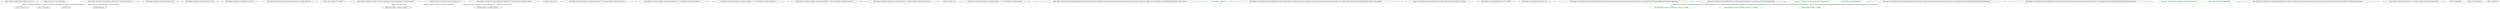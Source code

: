 digraph  {
m0_0 [cluster="Ninject.Activation.InstanceReference.Is<T>()", file="ConstructorSelectionTests.cs", label="Entry Ninject.Activation.InstanceReference.Is<T>()", span="34-34"];
m0_1 [cluster="Ninject.Activation.InstanceReference.Is<T>()", file="ConstructorSelectionTests.cs", label="return Instance is T;", span="36-36"];
m0_2 [cluster="Ninject.Activation.InstanceReference.Is<T>()", file="ConstructorSelectionTests.cs", label="Exit Ninject.Activation.InstanceReference.Is<T>()", span="34-34"];
m0_3 [cluster="Ninject.Activation.InstanceReference.As<T>()", file="ConstructorSelectionTests.cs", label="Entry Ninject.Activation.InstanceReference.As<T>()", span="44-44"];
m0_4 [cluster="Ninject.Activation.InstanceReference.As<T>()", file="ConstructorSelectionTests.cs", label="return (T)Instance;", span="46-46"];
m0_5 [cluster="Ninject.Activation.InstanceReference.As<T>()", file="ConstructorSelectionTests.cs", label="Exit Ninject.Activation.InstanceReference.As<T>()", span="44-44"];
m0_6 [cluster="Ninject.Activation.InstanceReference.IfInstanceIs<T>(System.Action<T>)", file="ConstructorSelectionTests.cs", label="Entry Ninject.Activation.InstanceReference.IfInstanceIs<T>(System.Action<T>)", span="54-54"];
m0_7 [cluster="Ninject.Activation.InstanceReference.IfInstanceIs<T>(System.Action<T>)", file="ConstructorSelectionTests.cs", label="Instance is T", span="56-56"];
m0_8 [cluster="Ninject.Activation.InstanceReference.IfInstanceIs<T>(System.Action<T>)", file="ConstructorSelectionTests.cs", label="action((T)Instance)", span="57-57"];
m0_9 [cluster="Ninject.Activation.InstanceReference.IfInstanceIs<T>(System.Action<T>)", file="ConstructorSelectionTests.cs", label="Exit Ninject.Activation.InstanceReference.IfInstanceIs<T>(System.Action<T>)", span="54-54"];
m0_10 [cluster="System.Action<T>.Invoke(T)", file="ConstructorSelectionTests.cs", label="Entry System.Action<T>.Invoke(T)", span="0-0"];
m0_11 [file="ConstructorSelectionTests.cs", label="Ninject.Activation.InstanceReference", span=""];
m1_5 [cluster="Ninject.Activation.Strategies.ActivationStrategyFor<T>.Deactivate(Ninject.Activation.IContext)", file="ReadOnlyKernel.cs", label="Entry Ninject.Activation.Strategies.ActivationStrategyFor<T>.Deactivate(Ninject.Activation.IContext)", span="12-12"];
m1_6 [cluster="Ninject.Activation.Strategies.ActivationStrategyFor<T>.Deactivate(Ninject.Activation.IContext)", file="ReadOnlyKernel.cs", label="context.Instance is T", span="14-14"];
m1_7 [cluster="Ninject.Activation.Strategies.ActivationStrategyFor<T>.Deactivate(Ninject.Activation.IContext)", file="ReadOnlyKernel.cs", label="Deactivate(context, (T)context.Instance)", span="15-15"];
m1_8 [cluster="Ninject.Activation.Strategies.ActivationStrategyFor<T>.Deactivate(Ninject.Activation.IContext)", file="ReadOnlyKernel.cs", label="Exit Ninject.Activation.Strategies.ActivationStrategyFor<T>.Deactivate(Ninject.Activation.IContext)", span="12-12"];
m1_4 [cluster="Ninject.Activation.Strategies.ActivationStrategyFor<T>.Activate(Ninject.Activation.IContext, T)", file="ReadOnlyKernel.cs", label="Entry Ninject.Activation.Strategies.ActivationStrategyFor<T>.Activate(Ninject.Activation.IContext, T)", span="18-18"];
m1_10 [cluster="Ninject.Activation.Strategies.ActivationStrategyFor<T>.Activate(Ninject.Activation.IContext, T)", file="ReadOnlyKernel.cs", label="Exit Ninject.Activation.Strategies.ActivationStrategyFor<T>.Activate(Ninject.Activation.IContext, T)", span="18-18"];
m1_9 [cluster="Ninject.Activation.Strategies.ActivationStrategyFor<T>.Deactivate(Ninject.Activation.IContext, T)", file="ReadOnlyKernel.cs", label="Entry Ninject.Activation.Strategies.ActivationStrategyFor<T>.Deactivate(Ninject.Activation.IContext, T)", span="19-19"];
m1_11 [cluster="Ninject.Activation.Strategies.ActivationStrategyFor<T>.Deactivate(Ninject.Activation.IContext, T)", file="ReadOnlyKernel.cs", label="Exit Ninject.Activation.Strategies.ActivationStrategyFor<T>.Deactivate(Ninject.Activation.IContext, T)", span="19-19"];
m1_0 [cluster="Ninject.Activation.Strategies.ActivationStrategyFor<T>.Activate(Ninject.Activation.IContext)", file="ReadOnlyKernel.cs", label="Entry Ninject.Activation.Strategies.ActivationStrategyFor<T>.Activate(Ninject.Activation.IContext)", span="6-6"];
m1_1 [cluster="Ninject.Activation.Strategies.ActivationStrategyFor<T>.Activate(Ninject.Activation.IContext)", file="ReadOnlyKernel.cs", label="context.Instance is T", span="8-8"];
m1_2 [cluster="Ninject.Activation.Strategies.ActivationStrategyFor<T>.Activate(Ninject.Activation.IContext)", file="ReadOnlyKernel.cs", label="Activate(context, (T)context.Instance)", span="9-9"];
m1_3 [cluster="Ninject.Activation.Strategies.ActivationStrategyFor<T>.Activate(Ninject.Activation.IContext)", file="ReadOnlyKernel.cs", label="Exit Ninject.Activation.Strategies.ActivationStrategyFor<T>.Activate(Ninject.Activation.IContext)", span="6-6"];
m1_12 [file="ReadOnlyKernel.cs", label="Ninject.Activation.Strategies.ActivationStrategyFor<T>", span=""];
m2_0 [cluster="Ninject.Tests.Integration.EnumerableDependenciesTests.Fakes.RequestsListWithConcreteClass.RequestsListWithConcreteClass(System.Collections.Generic.IList<Ninject.Tests.Integration.EnumerableDependenciesTests.Fakes.ChildA>)", file="RequestsListWithConcreteClass.cs", label="Entry Ninject.Tests.Integration.EnumerableDependenciesTests.Fakes.RequestsListWithConcreteClass.RequestsListWithConcreteClass(System.Collections.Generic.IList<Ninject.Tests.Integration.EnumerableDependenciesTests.Fakes.ChildA>)", span="6-6"];
m2_1 [cluster="Ninject.Tests.Integration.EnumerableDependenciesTests.Fakes.RequestsListWithConcreteClass.RequestsListWithConcreteClass(System.Collections.Generic.IList<Ninject.Tests.Integration.EnumerableDependenciesTests.Fakes.ChildA>)", color=green, community=0, file="RequestsListWithConcreteClass.cs", label="this.Children = children", prediction=0, span="8-8"];
m2_2 [cluster="Ninject.Tests.Integration.EnumerableDependenciesTests.Fakes.RequestsListWithConcreteClass.RequestsListWithConcreteClass(System.Collections.Generic.IList<Ninject.Tests.Integration.EnumerableDependenciesTests.Fakes.ChildA>)", file="RequestsListWithConcreteClass.cs", label="Exit Ninject.Tests.Integration.EnumerableDependenciesTests.Fakes.RequestsListWithConcreteClass.RequestsListWithConcreteClass(System.Collections.Generic.IList<Ninject.Tests.Integration.EnumerableDependenciesTests.Fakes.ChildA>)", span="6-6"];
m2_3 [file="RequestsListWithConcreteClass.cs", label="Ninject.Tests.Integration.EnumerableDependenciesTests.Fakes.RequestsListWithConcreteClass", span=""];
m4_6 [cluster="Ninject.Syntax.IBindingToSyntax<T1>.ToSelf()", file="WhenServiceRequestsUnconstrainedListOfConcreteDependencies.cs", label="Entry Ninject.Syntax.IBindingToSyntax<T1>.ToSelf()", span="39-39"];
m4_5 [cluster="Ninject.Syntax.BindingRoot.Bind<T>()", file="WhenServiceRequestsUnconstrainedListOfConcreteDependencies.cs", label="Entry Ninject.Syntax.BindingRoot.Bind<T>()", span="50-50"];
m4_0 [cluster="Ninject.Tests.Integration.EnumerableDependenciesTests.WhenServiceRequestsUnconstrainedListOfConcreteDependencies.ServiceIsInjectedWithEmptyListIfElementTypeIsMissingBinding()", file="WhenServiceRequestsUnconstrainedListOfConcreteDependencies.cs", label="Entry Ninject.Tests.Integration.EnumerableDependenciesTests.WhenServiceRequestsUnconstrainedListOfConcreteDependencies.ServiceIsInjectedWithEmptyListIfElementTypeIsMissingBinding()", span="9-9"];
m4_1 [cluster="Ninject.Tests.Integration.EnumerableDependenciesTests.WhenServiceRequestsUnconstrainedListOfConcreteDependencies.ServiceIsInjectedWithEmptyListIfElementTypeIsMissingBinding()", color=green, community=0, file="WhenServiceRequestsUnconstrainedListOfConcreteDependencies.cs", label="this.Kernel.Bind<RequestsListWithConcreteClass>().ToSelf()", prediction=1, span="11-11"];
m4_2 [cluster="Ninject.Tests.Integration.EnumerableDependenciesTests.WhenServiceRequestsUnconstrainedListOfConcreteDependencies.ServiceIsInjectedWithEmptyListIfElementTypeIsMissingBinding()", color=green, community=0, file="WhenServiceRequestsUnconstrainedListOfConcreteDependencies.cs", label="var parent = this.Kernel.Get<RequestsListWithConcreteClass>()", prediction=2, span="13-13"];
m4_3 [cluster="Ninject.Tests.Integration.EnumerableDependenciesTests.WhenServiceRequestsUnconstrainedListOfConcreteDependencies.ServiceIsInjectedWithEmptyListIfElementTypeIsMissingBinding()", color=green, community=0, file="WhenServiceRequestsUnconstrainedListOfConcreteDependencies.cs", label="parent.Children.Should().BeEmpty()", prediction=3, span="15-15"];
m4_4 [cluster="Ninject.Tests.Integration.EnumerableDependenciesTests.WhenServiceRequestsUnconstrainedListOfConcreteDependencies.ServiceIsInjectedWithEmptyListIfElementTypeIsMissingBinding()", file="WhenServiceRequestsUnconstrainedListOfConcreteDependencies.cs", label="Exit Ninject.Tests.Integration.EnumerableDependenciesTests.WhenServiceRequestsUnconstrainedListOfConcreteDependencies.ServiceIsInjectedWithEmptyListIfElementTypeIsMissingBinding()", span="9-9"];
m4_10 [cluster="Ninject.Tests.Integration.EnumerableDependenciesTests.WhenServiceRequestsUnconstrainedListOfConcreteDependencies.ServiceIsInjectedWithNonEmptyListIfElementTypeIsExplictlyBinded()", file="WhenServiceRequestsUnconstrainedListOfConcreteDependencies.cs", label="Entry Ninject.Tests.Integration.EnumerableDependenciesTests.WhenServiceRequestsUnconstrainedListOfConcreteDependencies.ServiceIsInjectedWithNonEmptyListIfElementTypeIsExplictlyBinded()", span="19-19"];
m4_11 [cluster="Ninject.Tests.Integration.EnumerableDependenciesTests.WhenServiceRequestsUnconstrainedListOfConcreteDependencies.ServiceIsInjectedWithNonEmptyListIfElementTypeIsExplictlyBinded()", color=green, community=0, file="WhenServiceRequestsUnconstrainedListOfConcreteDependencies.cs", label="this.Kernel.Bind<RequestsListWithConcreteClass>().ToSelf()", prediction=1, span="21-21"];
m4_12 [cluster="Ninject.Tests.Integration.EnumerableDependenciesTests.WhenServiceRequestsUnconstrainedListOfConcreteDependencies.ServiceIsInjectedWithNonEmptyListIfElementTypeIsExplictlyBinded()", color=green, community=0, file="WhenServiceRequestsUnconstrainedListOfConcreteDependencies.cs", label="this.Kernel.Bind<ChildA>().ToSelf()", prediction=1, span="22-22"];
m4_13 [cluster="Ninject.Tests.Integration.EnumerableDependenciesTests.WhenServiceRequestsUnconstrainedListOfConcreteDependencies.ServiceIsInjectedWithNonEmptyListIfElementTypeIsExplictlyBinded()", color=green, community=0, file="WhenServiceRequestsUnconstrainedListOfConcreteDependencies.cs", label="var parent = this.Kernel.Get<RequestsListWithConcreteClass>()", prediction=6, span="24-24"];
m4_14 [cluster="Ninject.Tests.Integration.EnumerableDependenciesTests.WhenServiceRequestsUnconstrainedListOfConcreteDependencies.ServiceIsInjectedWithNonEmptyListIfElementTypeIsExplictlyBinded()", color=green, community=0, file="WhenServiceRequestsUnconstrainedListOfConcreteDependencies.cs", label="parent.Children.Should().NotBeEmpty()", prediction=7, span="26-26"];
m4_15 [cluster="Ninject.Tests.Integration.EnumerableDependenciesTests.WhenServiceRequestsUnconstrainedListOfConcreteDependencies.ServiceIsInjectedWithNonEmptyListIfElementTypeIsExplictlyBinded()", file="WhenServiceRequestsUnconstrainedListOfConcreteDependencies.cs", label="Exit Ninject.Tests.Integration.EnumerableDependenciesTests.WhenServiceRequestsUnconstrainedListOfConcreteDependencies.ServiceIsInjectedWithNonEmptyListIfElementTypeIsExplictlyBinded()", span="19-19"];
m4_7 [cluster="Ninject.Syntax.IResolutionRoot.Get<T>(params Ninject.Parameters.IParameter[])", file="WhenServiceRequestsUnconstrainedListOfConcreteDependencies.cs", label="Entry Ninject.Syntax.IResolutionRoot.Get<T>(params Ninject.Parameters.IParameter[])", span="47-47"];
m4_9 [cluster="Unk.BeEmpty", file="WhenServiceRequestsUnconstrainedListOfConcreteDependencies.cs", label="Entry Unk.BeEmpty", span=""];
m4_16 [cluster="Unk.NotBeEmpty", file="WhenServiceRequestsUnconstrainedListOfConcreteDependencies.cs", label="Entry Unk.NotBeEmpty", span=""];
m4_8 [cluster="Unk.Should", file="WhenServiceRequestsUnconstrainedListOfConcreteDependencies.cs", label="Entry Unk.Should", span=""];
m4_17 [file="WhenServiceRequestsUnconstrainedListOfConcreteDependencies.cs", label="Ninject.Tests.Integration.EnumerableDependenciesTests.WhenServiceRequestsUnconstrainedListOfConcreteDependencies", span=""];
m0_6 -> m0_8  [color=darkseagreen4, key=1, label="System.Action<T>", style=dashed];
m0_11 -> m0_1  [color=darkseagreen4, key=1, label="Ninject.Activation.InstanceReference", style=dashed];
m0_11 -> m0_4  [color=darkseagreen4, key=1, label="Ninject.Activation.InstanceReference", style=dashed];
m0_11 -> m0_7  [color=darkseagreen4, key=1, label="Ninject.Activation.InstanceReference", style=dashed];
m0_11 -> m0_8  [color=darkseagreen4, key=1, label="Ninject.Activation.InstanceReference", style=dashed];
m1_5 -> m1_7  [color=darkseagreen4, key=1, label="Ninject.Activation.IContext", style=dashed];
m1_0 -> m1_2  [color=darkseagreen4, key=1, label="Ninject.Activation.IContext", style=dashed];
m1_12 -> m1_2  [color=darkseagreen4, key=1, label="Ninject.Activation.Strategies.ActivationStrategyFor<T>", style=dashed];
m1_12 -> m1_7  [color=darkseagreen4, key=1, label="Ninject.Activation.Strategies.ActivationStrategyFor<T>", style=dashed];
m4_17 -> m4_1  [color=green, key=1, label="Ninject.Tests.Integration.EnumerableDependenciesTests.WhenServiceRequestsUnconstrainedListOfConcreteDependencies", style=dashed];
m4_17 -> m4_11  [color=green, key=1, label="Ninject.Tests.Integration.EnumerableDependenciesTests.WhenServiceRequestsUnconstrainedListOfConcreteDependencies", style=dashed];
m4_17 -> m4_12  [color=green, key=1, label="Ninject.Tests.Integration.EnumerableDependenciesTests.WhenServiceRequestsUnconstrainedListOfConcreteDependencies", style=dashed];
}
